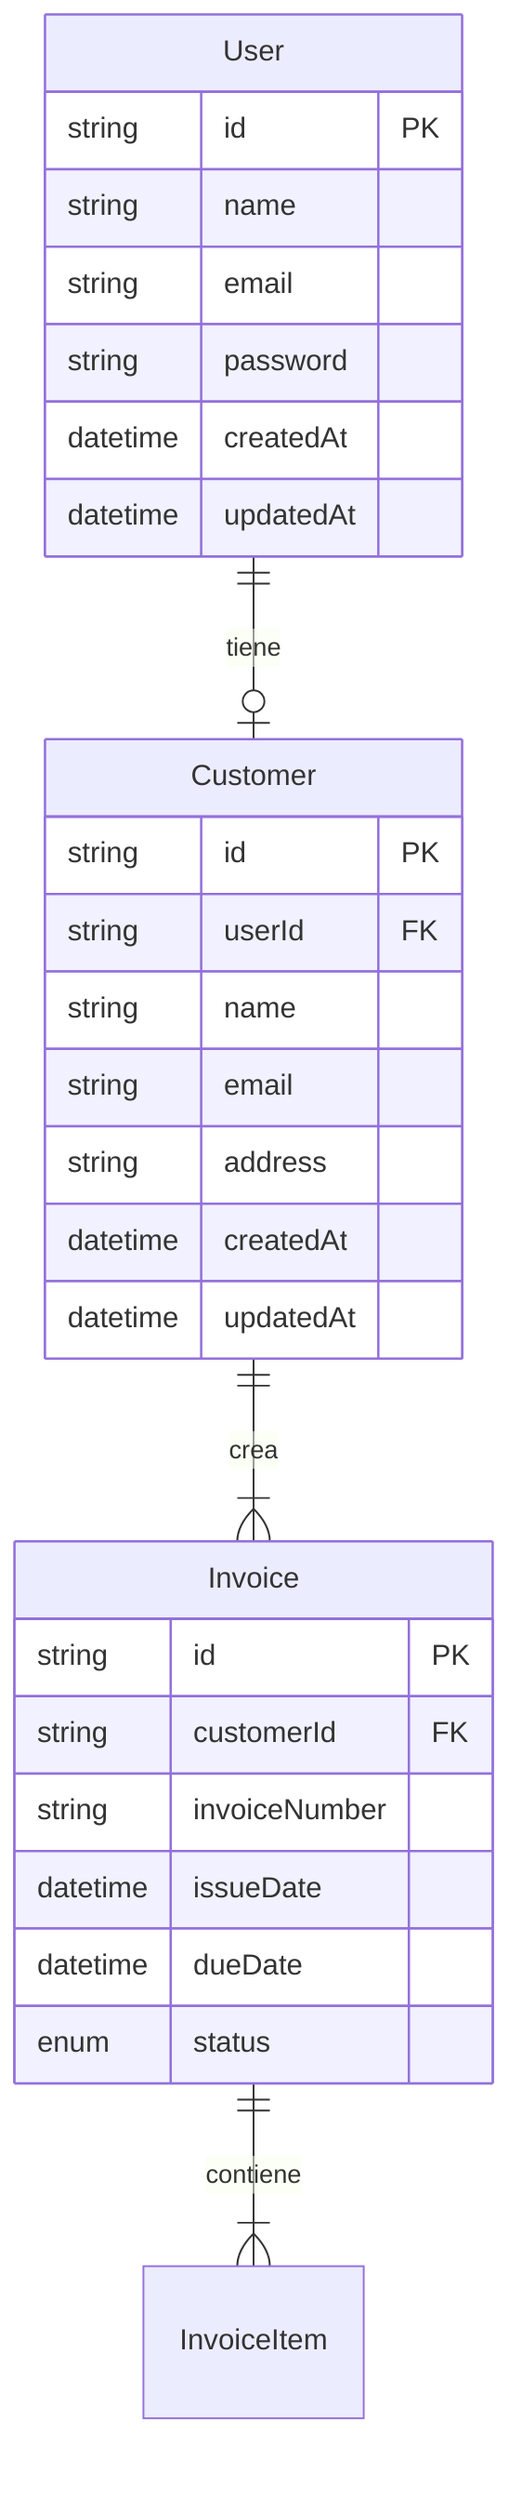 erDiagram
    User ||--o| Customer : "tiene"
    Customer ||--|{ Invoice : "crea"
    Invoice ||--|{ InvoiceItem : "contiene"

    User {
        string id PK
        string name
        string email
        string password
        datetime createdAt
        datetime updatedAt
    }
    
    Customer {
        string id PK
        string userId FK
        string name
        string email
        string address
        datetime createdAt
        datetime updatedAt
    }

    Invoice {
        string id PK
        string customerId FK
        string invoiceNumber
        datetime issueDate
        datetime dueDate
        enum status
    }